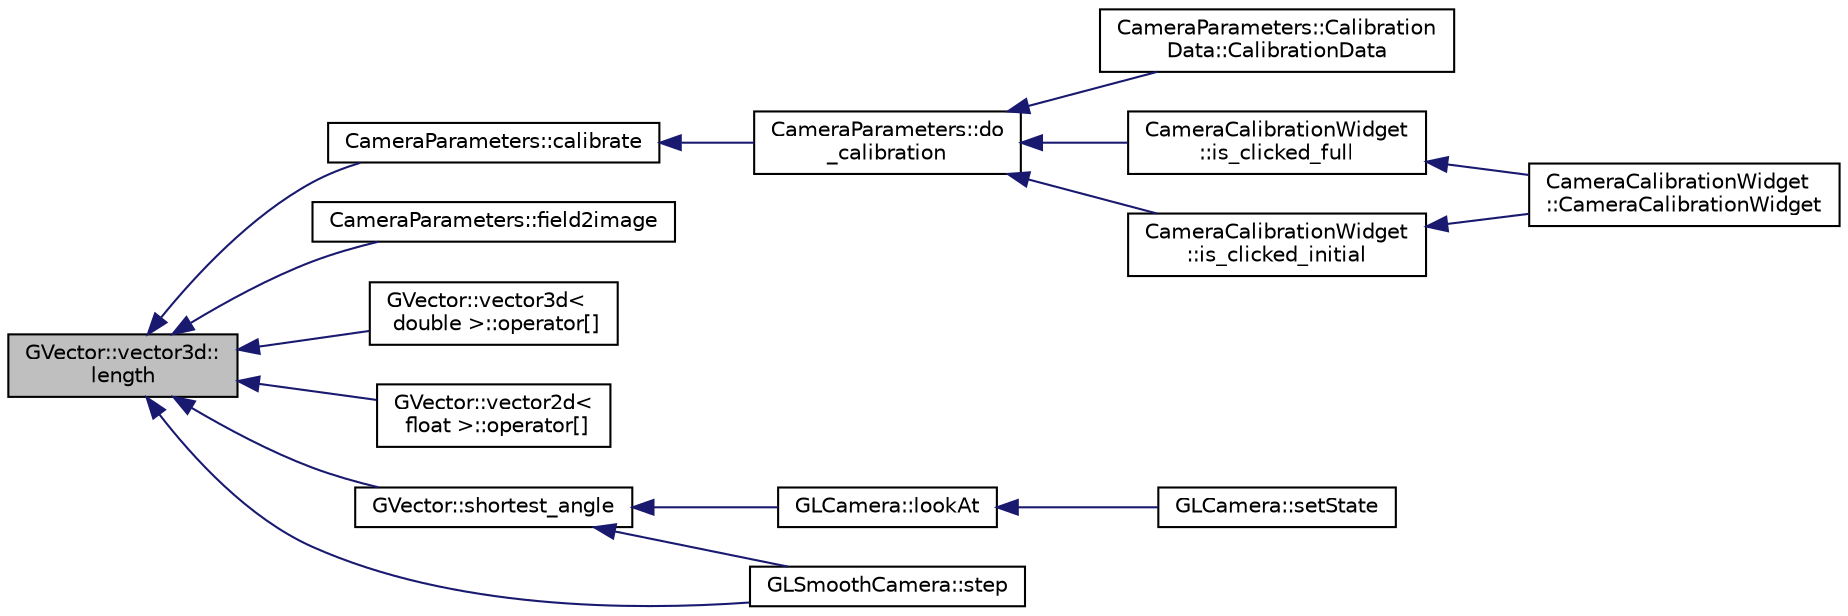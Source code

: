 digraph "GVector::vector3d::length"
{
 // INTERACTIVE_SVG=YES
  edge [fontname="Helvetica",fontsize="10",labelfontname="Helvetica",labelfontsize="10"];
  node [fontname="Helvetica",fontsize="10",shape=record];
  rankdir="LR";
  Node1 [label="GVector::vector3d::\llength",height=0.2,width=0.4,color="black", fillcolor="grey75", style="filled", fontcolor="black"];
  Node1 -> Node2 [dir="back",color="midnightblue",fontsize="10",style="solid",fontname="Helvetica"];
  Node2 [label="CameraParameters::calibrate",height=0.2,width=0.4,color="black", fillcolor="white", style="filled",URL="$d7/df2/class_camera_parameters.html#a28286392a58b959438648e150d1b83b9"];
  Node2 -> Node3 [dir="back",color="midnightblue",fontsize="10",style="solid",fontname="Helvetica"];
  Node3 [label="CameraParameters::do\l_calibration",height=0.2,width=0.4,color="black", fillcolor="white", style="filled",URL="$d7/df2/class_camera_parameters.html#a244bd64783acb2c4021f168321cc8e8b"];
  Node3 -> Node4 [dir="back",color="midnightblue",fontsize="10",style="solid",fontname="Helvetica"];
  Node4 [label="CameraParameters::Calibration\lData::CalibrationData",height=0.2,width=0.4,color="black", fillcolor="white", style="filled",URL="$d7/d34/class_camera_parameters_1_1_calibration_data.html#ac94036112ff17acd4a54394887f0f38a"];
  Node3 -> Node5 [dir="back",color="midnightblue",fontsize="10",style="solid",fontname="Helvetica"];
  Node5 [label="CameraCalibrationWidget\l::is_clicked_full",height=0.2,width=0.4,color="black", fillcolor="white", style="filled",URL="$dd/dc1/class_camera_calibration_widget.html#a1f276e8981eb6509d29b950f2d984f2a"];
  Node5 -> Node6 [dir="back",color="midnightblue",fontsize="10",style="solid",fontname="Helvetica"];
  Node6 [label="CameraCalibrationWidget\l::CameraCalibrationWidget",height=0.2,width=0.4,color="black", fillcolor="white", style="filled",URL="$dd/dc1/class_camera_calibration_widget.html#a2b31fac70642ae332911579bf6717a4b"];
  Node3 -> Node7 [dir="back",color="midnightblue",fontsize="10",style="solid",fontname="Helvetica"];
  Node7 [label="CameraCalibrationWidget\l::is_clicked_initial",height=0.2,width=0.4,color="black", fillcolor="white", style="filled",URL="$dd/dc1/class_camera_calibration_widget.html#a534a101bfcaf0bb2d7b3d285e34e3d06"];
  Node7 -> Node6 [dir="back",color="midnightblue",fontsize="10",style="solid",fontname="Helvetica"];
  Node1 -> Node8 [dir="back",color="midnightblue",fontsize="10",style="solid",fontname="Helvetica"];
  Node8 [label="CameraParameters::field2image",height=0.2,width=0.4,color="black", fillcolor="white", style="filled",URL="$d7/df2/class_camera_parameters.html#aad5defdebed87bf5021df380f4c893fc"];
  Node1 -> Node9 [dir="back",color="midnightblue",fontsize="10",style="solid",fontname="Helvetica"];
  Node9 [label="GVector::vector3d\<\l double \>::operator[]",height=0.2,width=0.4,color="black", fillcolor="white", style="filled",URL="$d7/db8/class_g_vector_1_1vector3d.html#a43d35d390ecd2923952da8b5be423ac1"];
  Node1 -> Node10 [dir="back",color="midnightblue",fontsize="10",style="solid",fontname="Helvetica"];
  Node10 [label="GVector::vector2d\<\l float \>::operator[]",height=0.2,width=0.4,color="black", fillcolor="white", style="filled",URL="$d8/d10/class_g_vector_1_1vector2d.html#ab99a27d8d25898b2d6e0d8b733af6f74"];
  Node1 -> Node11 [dir="back",color="midnightblue",fontsize="10",style="solid",fontname="Helvetica"];
  Node11 [label="GVector::shortest_angle",height=0.2,width=0.4,color="black", fillcolor="white", style="filled",URL="$d5/da9/namespace_g_vector.html#ae4a807e9dc2a416644ea302a70ed29ab"];
  Node11 -> Node12 [dir="back",color="midnightblue",fontsize="10",style="solid",fontname="Helvetica"];
  Node12 [label="GLCamera::lookAt",height=0.2,width=0.4,color="black", fillcolor="white", style="filled",URL="$da/d43/class_g_l_camera.html#ac3b34c8cc66811a43b8cfb01e0ad1891"];
  Node12 -> Node13 [dir="back",color="midnightblue",fontsize="10",style="solid",fontname="Helvetica"];
  Node13 [label="GLCamera::setState",height=0.2,width=0.4,color="black", fillcolor="white", style="filled",URL="$da/d43/class_g_l_camera.html#aa1dfaa9938549bc9ad493b227825985e"];
  Node11 -> Node14 [dir="back",color="midnightblue",fontsize="10",style="solid",fontname="Helvetica"];
  Node14 [label="GLSmoothCamera::step",height=0.2,width=0.4,color="black", fillcolor="white", style="filled",URL="$d1/df7/class_g_l_smooth_camera.html#add439f1b02e8e3a95367f6640ebeb173"];
  Node1 -> Node14 [dir="back",color="midnightblue",fontsize="10",style="solid",fontname="Helvetica"];
}
